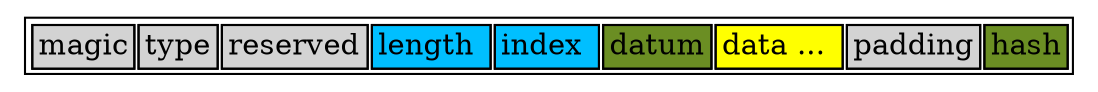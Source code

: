/* chunk2.gv - record replaced with HTML */

digraph chunk2 {
    node [shape=plaintext colorscheme=svg];
        struct1 [label=<
            <TABLE><TR>
                <TD BGCOLOR="lightgray"  >magic</TD>
                <TD BGCOLOR="lightgray"  >type</TD>
                <TD BGCOLOR="lightgray"  >reserved</TD>
                <TD BGCOLOR="deepskyblue">length </TD>
                <TD BGCOLOR="deepskyblue">index </TD>
                <TD BGCOLOR="olivedrab"  >datum</TD>
                <TD BGCOLOR="yellow"     >data ... </TD>
                <TD BGCOLOR="lightgray"  >padding</TD>
                <TD BGCOLOR="olivedrab"  >hash</TD>
            </TR></TABLE>
        >];
}
